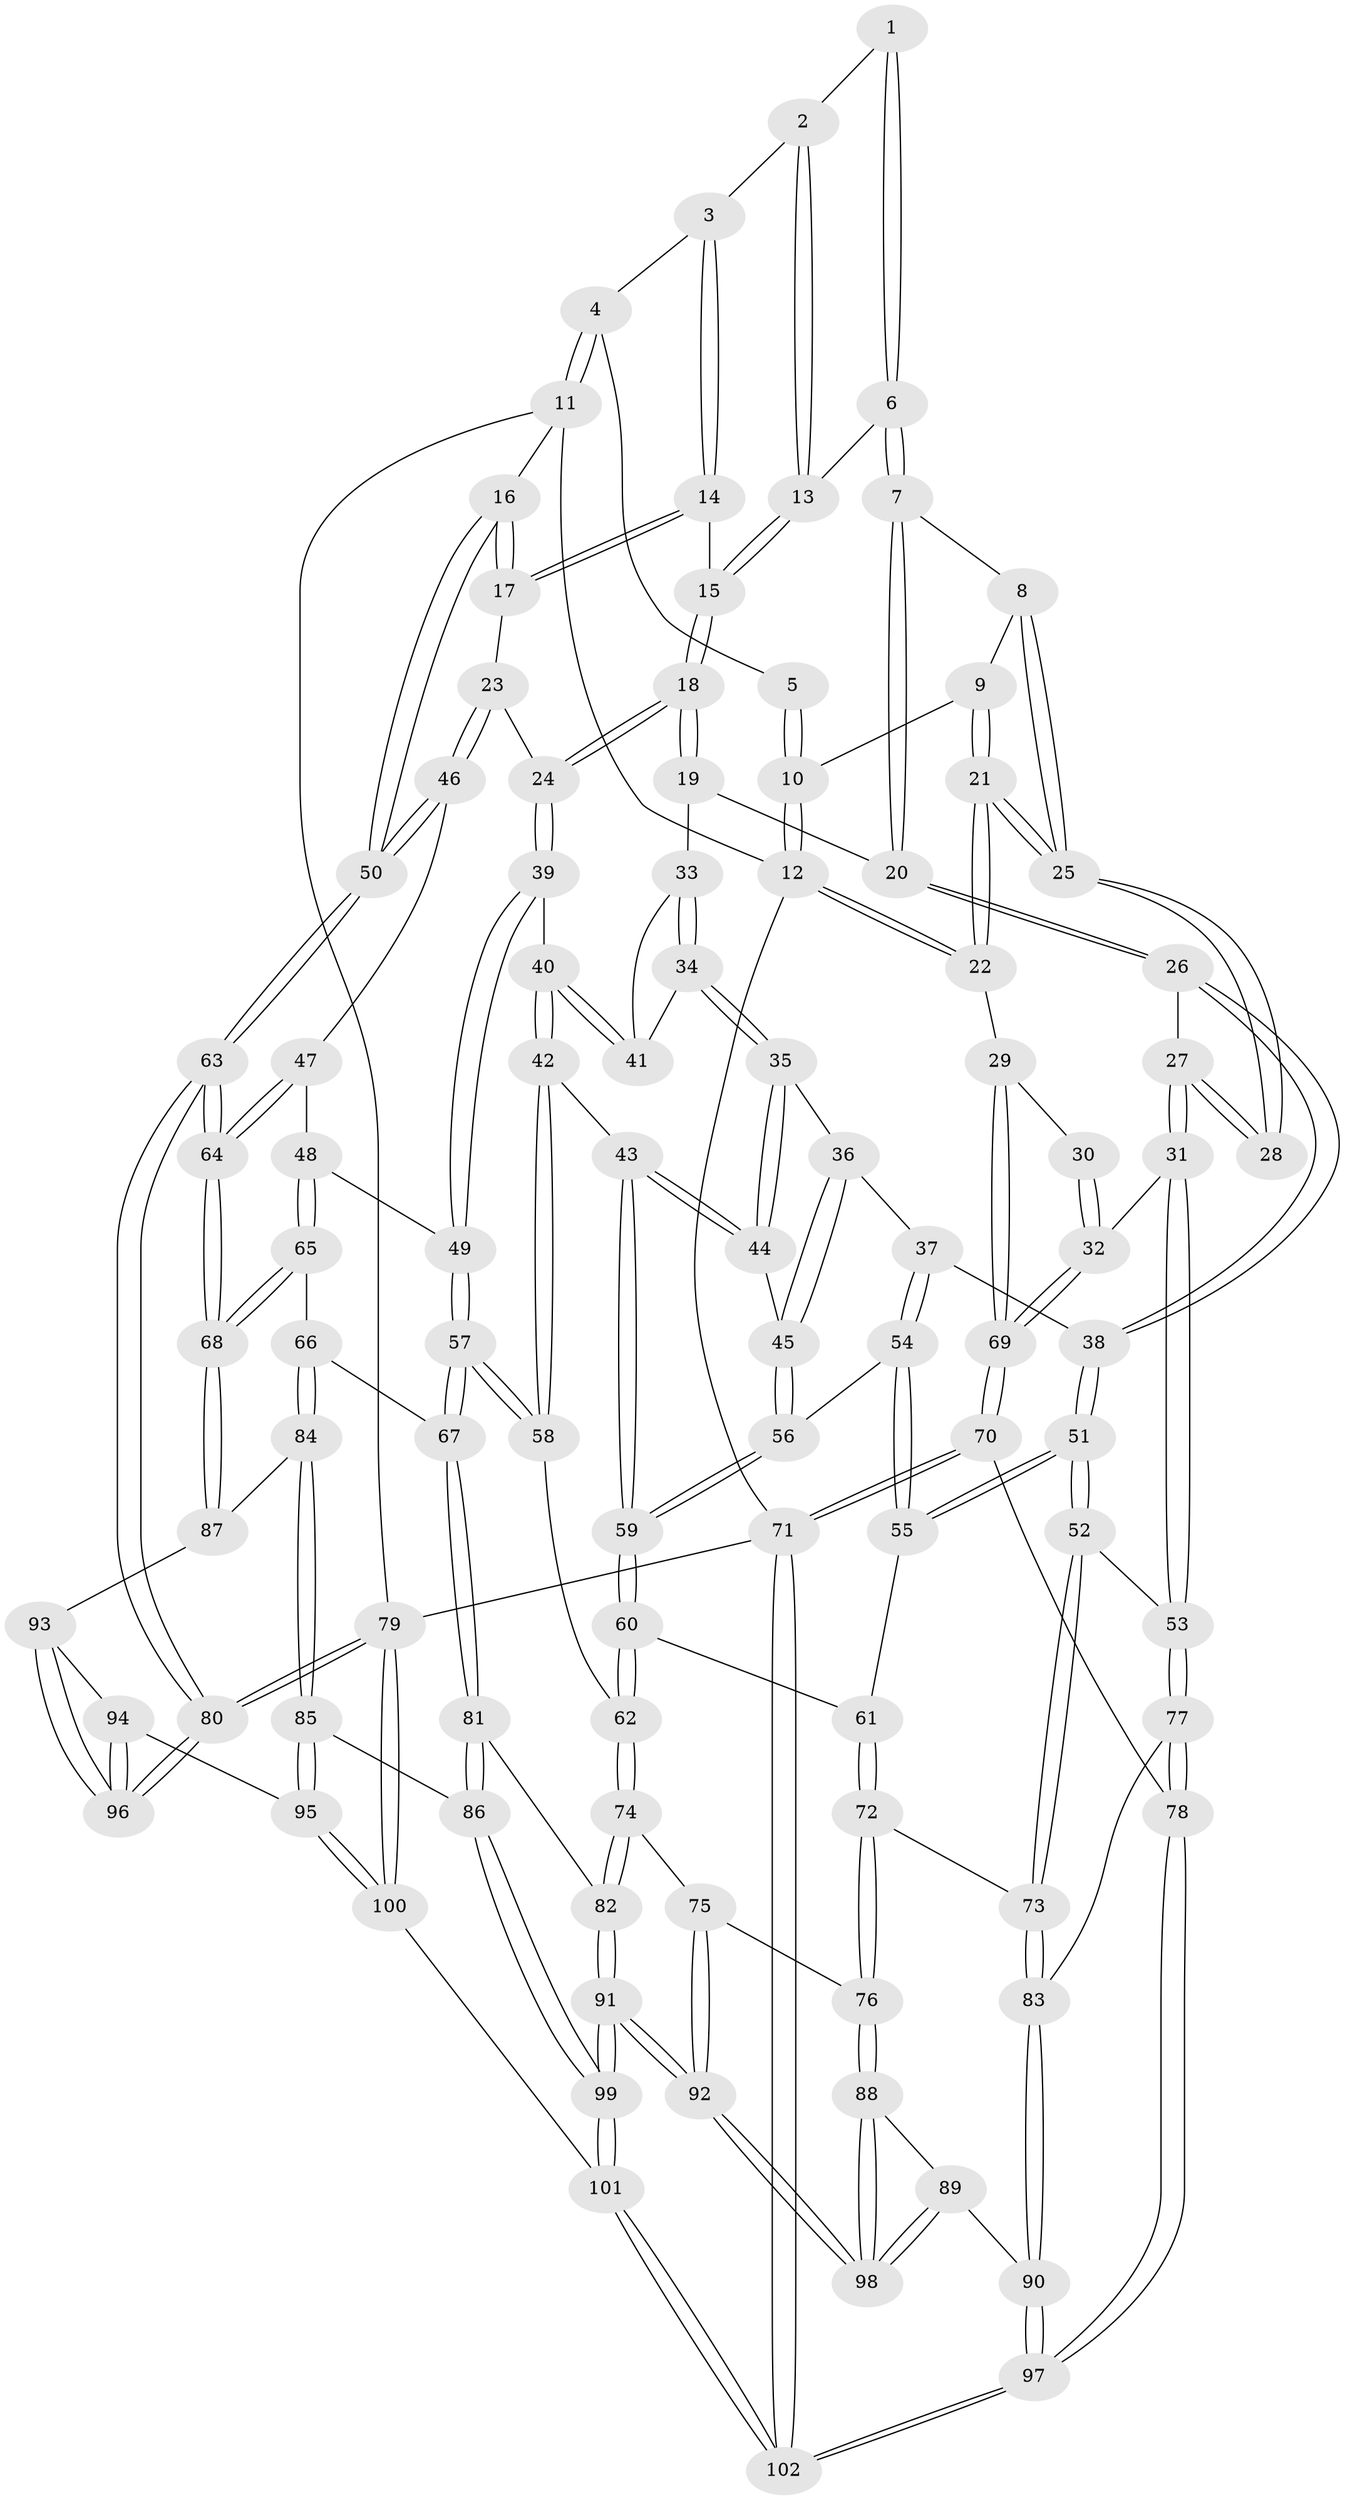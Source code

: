 // Generated by graph-tools (version 1.1) at 2025/27/03/09/25 03:27:08]
// undirected, 102 vertices, 252 edges
graph export_dot {
graph [start="1"]
  node [color=gray90,style=filled];
  1 [pos="+0.5477688269887421+0"];
  2 [pos="+0.6732651903921563+0.06972551296887551"];
  3 [pos="+0.7819178965746938+0.036100152687784326"];
  4 [pos="+0.9200614700780203+0"];
  5 [pos="+0.5248879822705311+0"];
  6 [pos="+0.5360570626750379+0.1260825851714689"];
  7 [pos="+0.4666037083318375+0.1796512753997096"];
  8 [pos="+0.24811972575615754+0.09447881092064729"];
  9 [pos="+0.23714614280987148+0.017720721255621068"];
  10 [pos="+0.21511958962462965+0"];
  11 [pos="+1+0"];
  12 [pos="+0+0"];
  13 [pos="+0.6357471531660587+0.14773651354262274"];
  14 [pos="+0.7994541843481076+0.13952223580122702"];
  15 [pos="+0.6794943344140002+0.20514484228143776"];
  16 [pos="+1+0.09818316213833576"];
  17 [pos="+0.9496705191558098+0.24673830655935478"];
  18 [pos="+0.6712666965126806+0.30977169353600614"];
  19 [pos="+0.5308145378836814+0.3042178792013387"];
  20 [pos="+0.49574406307897045+0.28475240461699286"];
  21 [pos="+0+0.23530639939174025"];
  22 [pos="+0+0.24440620877109873"];
  23 [pos="+0.853697871597317+0.35874039141927105"];
  24 [pos="+0.7135181082354545+0.35807610686927555"];
  25 [pos="+0.23528867570838274+0.12539912842926348"];
  26 [pos="+0.35047908845974657+0.39313935242344566"];
  27 [pos="+0.2935360728399906+0.36927379301001756"];
  28 [pos="+0.23092777803390738+0.15372449268603638"];
  29 [pos="+0+0.38593665441697567"];
  30 [pos="+0.1649092339693402+0.21784579723369393"];
  31 [pos="+0.07840093085114787+0.5193668555991969"];
  32 [pos="+0.05355370518024042+0.5154726748188584"];
  33 [pos="+0.530139492068862+0.32695647529411787"];
  34 [pos="+0.5196595049737865+0.4336722822717571"];
  35 [pos="+0.5078239299504124+0.4501509578269492"];
  36 [pos="+0.44068816907987723+0.44692601778150876"];
  37 [pos="+0.37688211910821784+0.4267086165040506"];
  38 [pos="+0.3506226957998912+0.3934018820627072"];
  39 [pos="+0.674306183398793+0.444268672291651"];
  40 [pos="+0.6728758048550767+0.44530471567061447"];
  41 [pos="+0.5859614877308627+0.4320208100469148"];
  42 [pos="+0.6074290046818209+0.5294880620687766"];
  43 [pos="+0.5527044822496986+0.539463671207087"];
  44 [pos="+0.5415589854557852+0.5257392054384651"];
  45 [pos="+0.46398646437457913+0.5173604100403393"];
  46 [pos="+0.8936001176263945+0.48290954416807985"];
  47 [pos="+0.8795655922421493+0.5417243334456535"];
  48 [pos="+0.8691351451011541+0.5547728957061995"];
  49 [pos="+0.7659306575158156+0.5724999700054488"];
  50 [pos="+1+0.47518517029523555"];
  51 [pos="+0.257520788980903+0.6318495445884189"];
  52 [pos="+0.24586407578545694+0.6407019715487171"];
  53 [pos="+0.1993993074343804+0.6199639031827702"];
  54 [pos="+0.38691991099832723+0.5457047697600885"];
  55 [pos="+0.3539223891471834+0.5813524393806446"];
  56 [pos="+0.4253489079941627+0.5567449860592055"];
  57 [pos="+0.698260256144411+0.6523375307808886"];
  58 [pos="+0.6784849370034406+0.6419058411893398"];
  59 [pos="+0.5052798744943477+0.6192920653314473"];
  60 [pos="+0.5050214519795332+0.633578880716323"];
  61 [pos="+0.44368992046971956+0.6598299095745598"];
  62 [pos="+0.53081383102087+0.6650418457790991"];
  63 [pos="+1+0.7191591163617554"];
  64 [pos="+1+0.7157723305011177"];
  65 [pos="+0.8812565337914965+0.6919908869248008"];
  66 [pos="+0.8518609182279094+0.7302035395427011"];
  67 [pos="+0.7089757299728344+0.6933209649599922"];
  68 [pos="+1+0.7159137502028783"];
  69 [pos="+0+0.5201099125834674"];
  70 [pos="+0+0.754170900570508"];
  71 [pos="+0+1"];
  72 [pos="+0.3576302447827095+0.7472983042218423"];
  73 [pos="+0.2670891927527774+0.6792720227627543"];
  74 [pos="+0.5437436809111826+0.7711895897164036"];
  75 [pos="+0.5374757546833184+0.7754050371044203"];
  76 [pos="+0.3709662831685649+0.7773158877310208"];
  77 [pos="+0.1263999324685845+0.7601353381946205"];
  78 [pos="+0+0.8238114585407422"];
  79 [pos="+1+1"];
  80 [pos="+1+1"];
  81 [pos="+0.6585601911986995+0.7960414473255529"];
  82 [pos="+0.6339635563659735+0.7945613330123553"];
  83 [pos="+0.19930103763021603+0.8181853397329324"];
  84 [pos="+0.8565318426424442+0.7798909313267808"];
  85 [pos="+0.7474613500340331+0.8818535218802935"];
  86 [pos="+0.710990804190636+0.8768246723401999"];
  87 [pos="+0.878445923564642+0.7978644202844641"];
  88 [pos="+0.3703321128252708+0.7814445206471782"];
  89 [pos="+0.23788344095990305+0.8995491420755414"];
  90 [pos="+0.19755678035609192+0.9067197110961606"];
  91 [pos="+0.4767803455446071+1"];
  92 [pos="+0.4670823544338397+1"];
  93 [pos="+0.8786348945304367+0.7981304148409823"];
  94 [pos="+0.8692983068216622+0.9123584356366925"];
  95 [pos="+0.8003356633562556+0.9337998284388184"];
  96 [pos="+1+0.9340518495837622"];
  97 [pos="+0.15338180369001642+0.9463276502065643"];
  98 [pos="+0.44773408168659473+0.9892366786464846"];
  99 [pos="+0.512262322097865+1"];
  100 [pos="+0.8972239749759225+1"];
  101 [pos="+0.5110440092601293+1"];
  102 [pos="+0.15037963598606013+1"];
  1 -- 2;
  1 -- 6;
  1 -- 6;
  2 -- 3;
  2 -- 13;
  2 -- 13;
  3 -- 4;
  3 -- 14;
  3 -- 14;
  4 -- 5;
  4 -- 11;
  4 -- 11;
  5 -- 10;
  5 -- 10;
  6 -- 7;
  6 -- 7;
  6 -- 13;
  7 -- 8;
  7 -- 20;
  7 -- 20;
  8 -- 9;
  8 -- 25;
  8 -- 25;
  9 -- 10;
  9 -- 21;
  9 -- 21;
  10 -- 12;
  10 -- 12;
  11 -- 12;
  11 -- 16;
  11 -- 79;
  12 -- 22;
  12 -- 22;
  12 -- 71;
  13 -- 15;
  13 -- 15;
  14 -- 15;
  14 -- 17;
  14 -- 17;
  15 -- 18;
  15 -- 18;
  16 -- 17;
  16 -- 17;
  16 -- 50;
  16 -- 50;
  17 -- 23;
  18 -- 19;
  18 -- 19;
  18 -- 24;
  18 -- 24;
  19 -- 20;
  19 -- 33;
  20 -- 26;
  20 -- 26;
  21 -- 22;
  21 -- 22;
  21 -- 25;
  21 -- 25;
  22 -- 29;
  23 -- 24;
  23 -- 46;
  23 -- 46;
  24 -- 39;
  24 -- 39;
  25 -- 28;
  25 -- 28;
  26 -- 27;
  26 -- 38;
  26 -- 38;
  27 -- 28;
  27 -- 28;
  27 -- 31;
  27 -- 31;
  29 -- 30;
  29 -- 69;
  29 -- 69;
  30 -- 32;
  30 -- 32;
  31 -- 32;
  31 -- 53;
  31 -- 53;
  32 -- 69;
  32 -- 69;
  33 -- 34;
  33 -- 34;
  33 -- 41;
  34 -- 35;
  34 -- 35;
  34 -- 41;
  35 -- 36;
  35 -- 44;
  35 -- 44;
  36 -- 37;
  36 -- 45;
  36 -- 45;
  37 -- 38;
  37 -- 54;
  37 -- 54;
  38 -- 51;
  38 -- 51;
  39 -- 40;
  39 -- 49;
  39 -- 49;
  40 -- 41;
  40 -- 41;
  40 -- 42;
  40 -- 42;
  42 -- 43;
  42 -- 58;
  42 -- 58;
  43 -- 44;
  43 -- 44;
  43 -- 59;
  43 -- 59;
  44 -- 45;
  45 -- 56;
  45 -- 56;
  46 -- 47;
  46 -- 50;
  46 -- 50;
  47 -- 48;
  47 -- 64;
  47 -- 64;
  48 -- 49;
  48 -- 65;
  48 -- 65;
  49 -- 57;
  49 -- 57;
  50 -- 63;
  50 -- 63;
  51 -- 52;
  51 -- 52;
  51 -- 55;
  51 -- 55;
  52 -- 53;
  52 -- 73;
  52 -- 73;
  53 -- 77;
  53 -- 77;
  54 -- 55;
  54 -- 55;
  54 -- 56;
  55 -- 61;
  56 -- 59;
  56 -- 59;
  57 -- 58;
  57 -- 58;
  57 -- 67;
  57 -- 67;
  58 -- 62;
  59 -- 60;
  59 -- 60;
  60 -- 61;
  60 -- 62;
  60 -- 62;
  61 -- 72;
  61 -- 72;
  62 -- 74;
  62 -- 74;
  63 -- 64;
  63 -- 64;
  63 -- 80;
  63 -- 80;
  64 -- 68;
  64 -- 68;
  65 -- 66;
  65 -- 68;
  65 -- 68;
  66 -- 67;
  66 -- 84;
  66 -- 84;
  67 -- 81;
  67 -- 81;
  68 -- 87;
  68 -- 87;
  69 -- 70;
  69 -- 70;
  70 -- 71;
  70 -- 71;
  70 -- 78;
  71 -- 102;
  71 -- 102;
  71 -- 79;
  72 -- 73;
  72 -- 76;
  72 -- 76;
  73 -- 83;
  73 -- 83;
  74 -- 75;
  74 -- 82;
  74 -- 82;
  75 -- 76;
  75 -- 92;
  75 -- 92;
  76 -- 88;
  76 -- 88;
  77 -- 78;
  77 -- 78;
  77 -- 83;
  78 -- 97;
  78 -- 97;
  79 -- 80;
  79 -- 80;
  79 -- 100;
  79 -- 100;
  80 -- 96;
  80 -- 96;
  81 -- 82;
  81 -- 86;
  81 -- 86;
  82 -- 91;
  82 -- 91;
  83 -- 90;
  83 -- 90;
  84 -- 85;
  84 -- 85;
  84 -- 87;
  85 -- 86;
  85 -- 95;
  85 -- 95;
  86 -- 99;
  86 -- 99;
  87 -- 93;
  88 -- 89;
  88 -- 98;
  88 -- 98;
  89 -- 90;
  89 -- 98;
  89 -- 98;
  90 -- 97;
  90 -- 97;
  91 -- 92;
  91 -- 92;
  91 -- 99;
  91 -- 99;
  92 -- 98;
  92 -- 98;
  93 -- 94;
  93 -- 96;
  93 -- 96;
  94 -- 95;
  94 -- 96;
  94 -- 96;
  95 -- 100;
  95 -- 100;
  97 -- 102;
  97 -- 102;
  99 -- 101;
  99 -- 101;
  100 -- 101;
  101 -- 102;
  101 -- 102;
}
